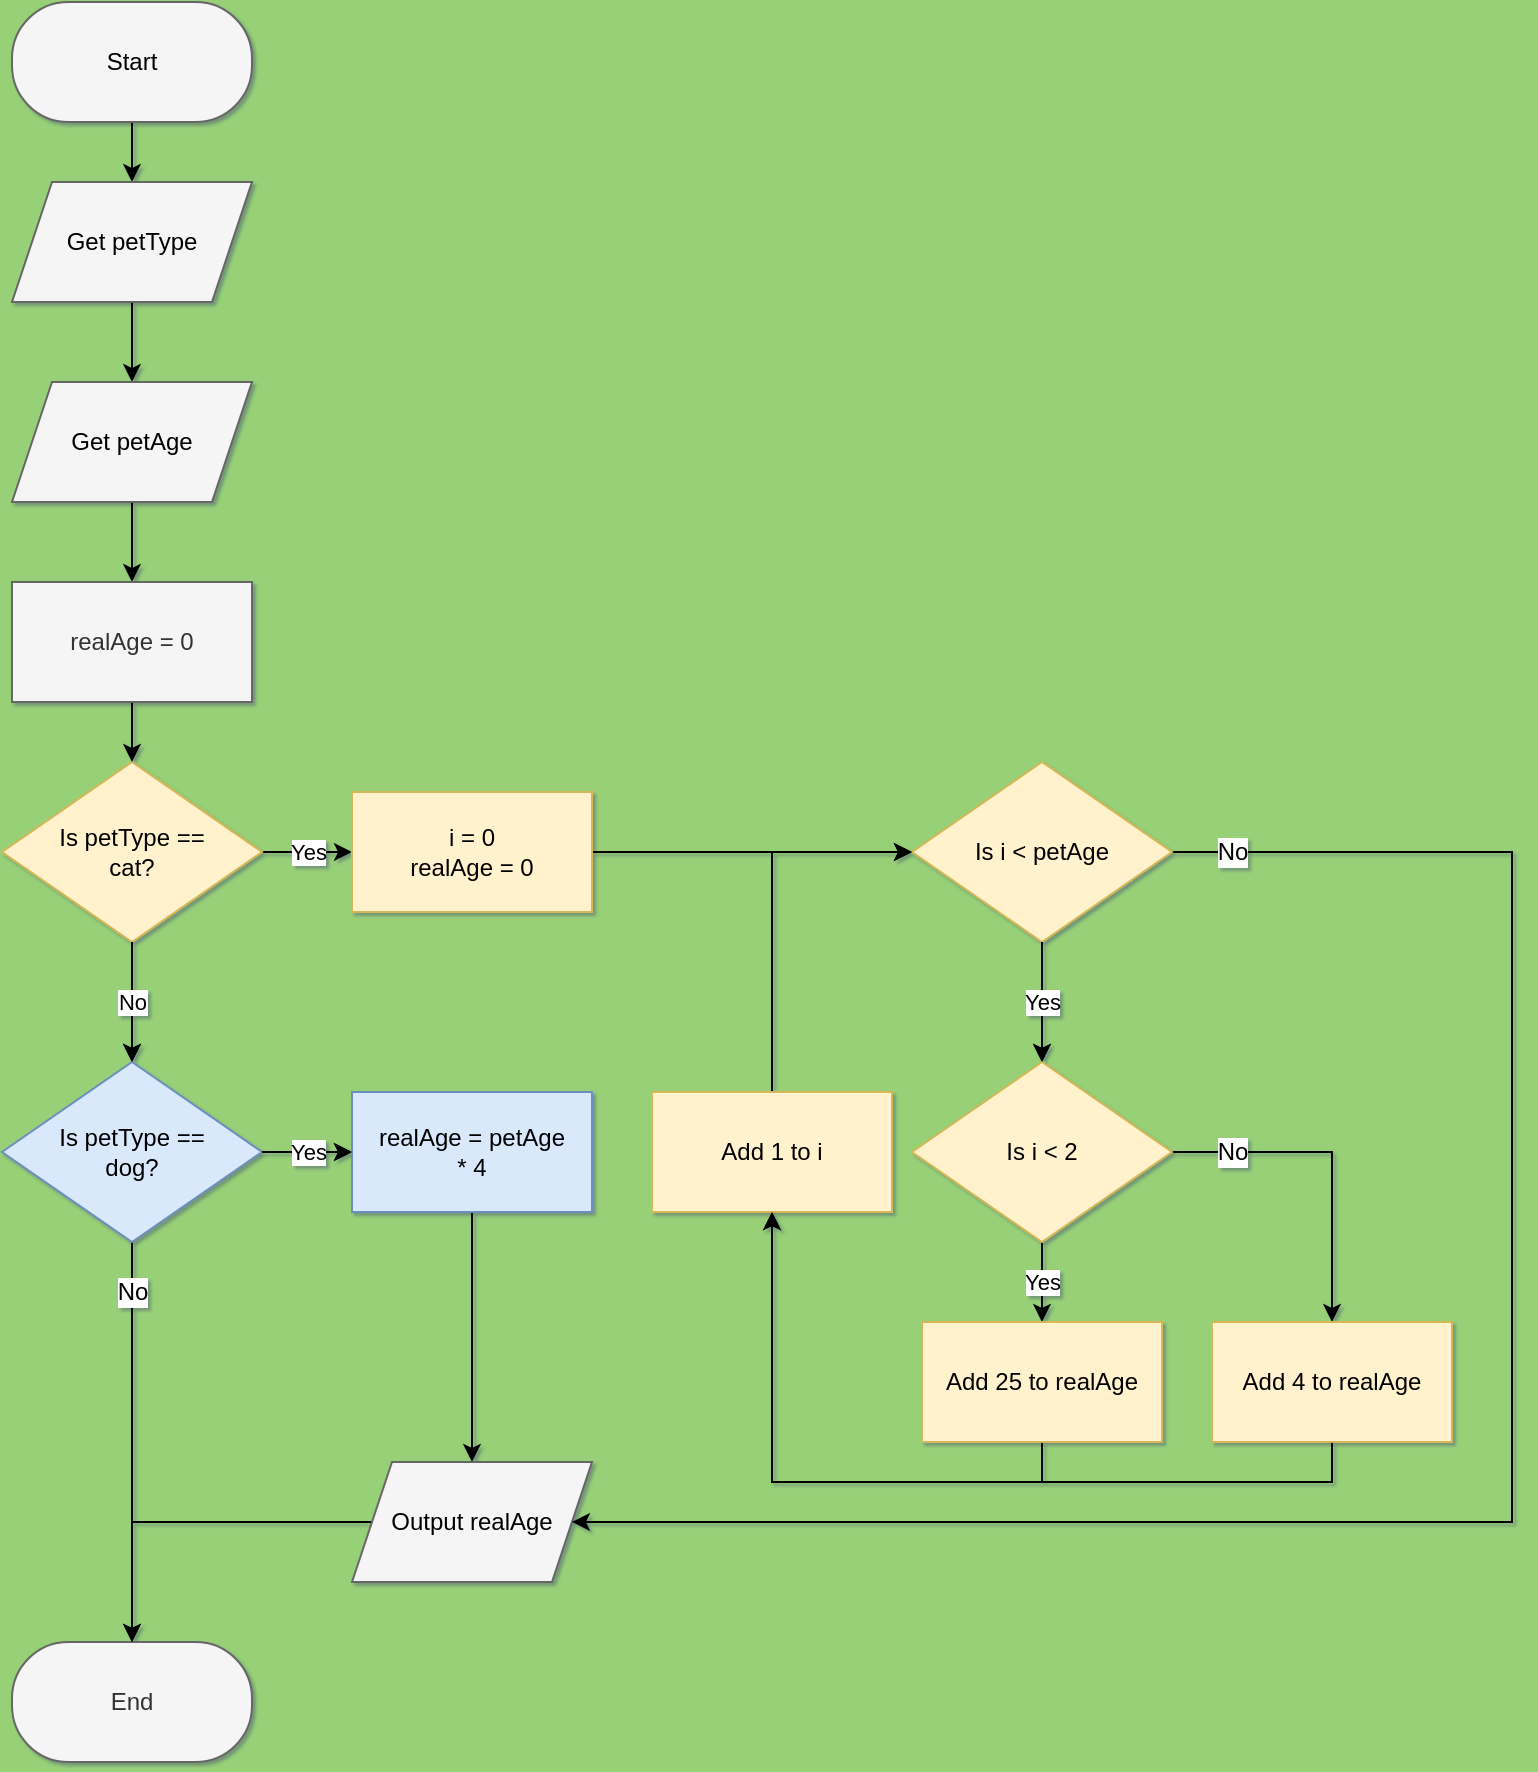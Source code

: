 <mxfile>
    <diagram name="Page-1" id="dNH2lgzFV1OV_xQoo7PK">
        <mxGraphModel dx="1078" dy="551" grid="1" gridSize="10" guides="1" tooltips="1" connect="1" arrows="1" fold="1" page="1" pageScale="1" pageWidth="827" pageHeight="1169" background="#97D077" math="0" shadow="1">
            <root>
                <mxCell id="0"/>
                <mxCell id="1" parent="0"/>
                <mxCell id="sxhaSrY762Fc3aGaRnKX-9" style="edgeStyle=orthogonalEdgeStyle;rounded=0;orthogonalLoop=1;jettySize=auto;html=1;entryX=0.5;entryY=0;entryDx=0;entryDy=0;fontColor=#000000;fillColor=#f5f5f5;strokeColor=#000000;" parent="1" source="sxhaSrY762Fc3aGaRnKX-1" target="sxhaSrY762Fc3aGaRnKX-5" edge="1">
                    <mxGeometry relative="1" as="geometry"/>
                </mxCell>
                <mxCell id="sxhaSrY762Fc3aGaRnKX-1" value="Start" style="rounded=1;whiteSpace=wrap;html=1;arcSize=47;fillColor=#f5f5f5;fontColor=#000000;strokeColor=#666666;" parent="1" vertex="1">
                    <mxGeometry x="41" y="50" width="120" height="60" as="geometry"/>
                </mxCell>
                <mxCell id="sxhaSrY762Fc3aGaRnKX-2" value="End" style="rounded=1;whiteSpace=wrap;html=1;arcSize=47;labelBackgroundColor=none;fillColor=#f5f5f5;strokeColor=#666666;fontColor=#333333;" parent="1" vertex="1">
                    <mxGeometry x="41" y="870" width="120" height="60" as="geometry"/>
                </mxCell>
                <mxCell id="sxhaSrY762Fc3aGaRnKX-11" value="No" style="edgeStyle=orthogonalEdgeStyle;rounded=0;orthogonalLoop=1;jettySize=auto;html=1;entryX=0.5;entryY=0;entryDx=0;entryDy=0;fontColor=#000000;" parent="1" source="sxhaSrY762Fc3aGaRnKX-4" target="sxhaSrY762Fc3aGaRnKX-8" edge="1">
                    <mxGeometry relative="1" as="geometry"/>
                </mxCell>
                <mxCell id="sxhaSrY762Fc3aGaRnKX-27" value="Yes" style="edgeStyle=orthogonalEdgeStyle;rounded=0;orthogonalLoop=1;jettySize=auto;html=1;entryX=0;entryY=0.5;entryDx=0;entryDy=0;fontColor=#000000;labelBackgroundColor=#FFFFFF;strokeColor=#000000;" parent="1" source="sxhaSrY762Fc3aGaRnKX-4" target="sxhaSrY762Fc3aGaRnKX-26" edge="1">
                    <mxGeometry relative="1" as="geometry"/>
                </mxCell>
                <mxCell id="sxhaSrY762Fc3aGaRnKX-4" value="Is petType ==&lt;br&gt;cat?" style="rhombus;whiteSpace=wrap;html=1;fillColor=#fff2cc;strokeColor=#d6b656;fontColor=#000000;" parent="1" vertex="1">
                    <mxGeometry x="36" y="430" width="130" height="90" as="geometry"/>
                </mxCell>
                <mxCell id="sxhaSrY762Fc3aGaRnKX-13" style="edgeStyle=orthogonalEdgeStyle;rounded=0;orthogonalLoop=1;jettySize=auto;html=1;entryX=0.5;entryY=0;entryDx=0;entryDy=0;fontColor=#000000;fillColor=#f5f5f5;strokeColor=#000000;" parent="1" source="sxhaSrY762Fc3aGaRnKX-5" target="sxhaSrY762Fc3aGaRnKX-12" edge="1">
                    <mxGeometry relative="1" as="geometry"/>
                </mxCell>
                <mxCell id="sxhaSrY762Fc3aGaRnKX-5" value="Get petType" style="shape=parallelogram;perimeter=parallelogramPerimeter;whiteSpace=wrap;html=1;fixedSize=1;fillColor=#f5f5f5;fontColor=#000000;strokeColor=#666666;" parent="1" vertex="1">
                    <mxGeometry x="41" y="140" width="120" height="60" as="geometry"/>
                </mxCell>
                <mxCell id="sxhaSrY762Fc3aGaRnKX-18" value="Yes" style="edgeStyle=orthogonalEdgeStyle;rounded=0;orthogonalLoop=1;jettySize=auto;html=1;entryX=0;entryY=0.5;entryDx=0;entryDy=0;fontColor=#000000;" parent="1" source="sxhaSrY762Fc3aGaRnKX-8" target="sxhaSrY762Fc3aGaRnKX-16" edge="1">
                    <mxGeometry relative="1" as="geometry"/>
                </mxCell>
                <mxCell id="sxhaSrY762Fc3aGaRnKX-22" value="" style="edgeStyle=orthogonalEdgeStyle;rounded=0;orthogonalLoop=1;jettySize=auto;html=1;entryX=0.5;entryY=0;entryDx=0;entryDy=0;fontColor=#000000;strokeColor=#000000;" parent="1" source="sxhaSrY762Fc3aGaRnKX-8" target="sxhaSrY762Fc3aGaRnKX-2" edge="1">
                    <mxGeometry relative="1" as="geometry"/>
                </mxCell>
                <mxCell id="sxhaSrY762Fc3aGaRnKX-8" value="Is petType ==&lt;br&gt;dog?" style="rhombus;whiteSpace=wrap;html=1;fillColor=#dae8fc;strokeColor=#6c8ebf;fontColor=#000000;" parent="1" vertex="1">
                    <mxGeometry x="36" y="580" width="130" height="90" as="geometry"/>
                </mxCell>
                <mxCell id="8" style="edgeStyle=none;html=1;entryX=0.5;entryY=0;entryDx=0;entryDy=0;labelBackgroundColor=#FFFFFF;strokeColor=#000000;fontColor=#000000;" edge="1" parent="1" source="sxhaSrY762Fc3aGaRnKX-12" target="7">
                    <mxGeometry relative="1" as="geometry"/>
                </mxCell>
                <mxCell id="sxhaSrY762Fc3aGaRnKX-12" value="Get petAge" style="shape=parallelogram;perimeter=parallelogramPerimeter;whiteSpace=wrap;html=1;fixedSize=1;fillColor=#f5f5f5;fontColor=#000000;strokeColor=#666666;" parent="1" vertex="1">
                    <mxGeometry x="41" y="240" width="120" height="60" as="geometry"/>
                </mxCell>
                <mxCell id="sxhaSrY762Fc3aGaRnKX-21" style="edgeStyle=orthogonalEdgeStyle;rounded=0;orthogonalLoop=1;jettySize=auto;html=1;entryX=0.5;entryY=0;entryDx=0;entryDy=0;fontColor=#000000;strokeColor=#000000;" parent="1" source="sxhaSrY762Fc3aGaRnKX-16" target="sxhaSrY762Fc3aGaRnKX-19" edge="1">
                    <mxGeometry relative="1" as="geometry"/>
                </mxCell>
                <mxCell id="sxhaSrY762Fc3aGaRnKX-16" value="realAge = petAge&lt;br&gt;* 4" style="rounded=0;whiteSpace=wrap;html=1;fillColor=#dae8fc;strokeColor=#6c8ebf;fontColor=#000000;" parent="1" vertex="1">
                    <mxGeometry x="211" y="595" width="120" height="60" as="geometry"/>
                </mxCell>
                <mxCell id="sxhaSrY762Fc3aGaRnKX-43" style="edgeStyle=orthogonalEdgeStyle;rounded=0;orthogonalLoop=1;jettySize=auto;html=1;entryX=0.5;entryY=0;entryDx=0;entryDy=0;fontColor=#000000;strokeColor=#000000;" parent="1" source="sxhaSrY762Fc3aGaRnKX-19" target="sxhaSrY762Fc3aGaRnKX-2" edge="1">
                    <mxGeometry relative="1" as="geometry"/>
                </mxCell>
                <mxCell id="sxhaSrY762Fc3aGaRnKX-19" value="Output realAge" style="shape=parallelogram;perimeter=parallelogramPerimeter;whiteSpace=wrap;html=1;fixedSize=1;fillColor=#f5f5f5;fontColor=#000000;strokeColor=#666666;" parent="1" vertex="1">
                    <mxGeometry x="211" y="780" width="120" height="60" as="geometry"/>
                </mxCell>
                <mxCell id="sxhaSrY762Fc3aGaRnKX-31" value="Yes" style="edgeStyle=orthogonalEdgeStyle;rounded=0;orthogonalLoop=1;jettySize=auto;html=1;entryX=0.5;entryY=0;entryDx=0;entryDy=0;fontColor=#000000;" parent="1" source="sxhaSrY762Fc3aGaRnKX-25" target="sxhaSrY762Fc3aGaRnKX-30" edge="1">
                    <mxGeometry relative="1" as="geometry"/>
                </mxCell>
                <mxCell id="sxhaSrY762Fc3aGaRnKX-47" style="edgeStyle=orthogonalEdgeStyle;rounded=0;orthogonalLoop=1;jettySize=auto;html=1;entryX=1;entryY=0.5;entryDx=0;entryDy=0;fontColor=#000000;strokeColor=#000000;" parent="1" source="sxhaSrY762Fc3aGaRnKX-25" target="sxhaSrY762Fc3aGaRnKX-19" edge="1">
                    <mxGeometry relative="1" as="geometry">
                        <Array as="points">
                            <mxPoint x="791" y="475"/>
                            <mxPoint x="791" y="810"/>
                        </Array>
                    </mxGeometry>
                </mxCell>
                <mxCell id="sxhaSrY762Fc3aGaRnKX-25" value="Is i &amp;lt; petAge" style="rhombus;whiteSpace=wrap;html=1;fillColor=#fff2cc;strokeColor=#d6b656;fontColor=#000000;" parent="1" vertex="1">
                    <mxGeometry x="491" y="430" width="130" height="90" as="geometry"/>
                </mxCell>
                <mxCell id="sxhaSrY762Fc3aGaRnKX-28" style="edgeStyle=orthogonalEdgeStyle;rounded=0;orthogonalLoop=1;jettySize=auto;html=1;entryX=0;entryY=0.5;entryDx=0;entryDy=0;fontColor=#000000;strokeColor=#000000;" parent="1" source="sxhaSrY762Fc3aGaRnKX-26" target="sxhaSrY762Fc3aGaRnKX-25" edge="1">
                    <mxGeometry relative="1" as="geometry"/>
                </mxCell>
                <mxCell id="sxhaSrY762Fc3aGaRnKX-26" value="i = 0&lt;br&gt;realAge = 0" style="rounded=0;whiteSpace=wrap;html=1;fillColor=#fff2cc;strokeColor=#d6b656;fontColor=#000000;" parent="1" vertex="1">
                    <mxGeometry x="211" y="445" width="120" height="60" as="geometry"/>
                </mxCell>
                <mxCell id="sxhaSrY762Fc3aGaRnKX-33" value="Yes" style="edgeStyle=orthogonalEdgeStyle;rounded=0;orthogonalLoop=1;jettySize=auto;html=1;entryX=0.5;entryY=0;entryDx=0;entryDy=0;fontColor=#000000;labelBackgroundColor=#FFFFFF;strokeColor=#000000;" parent="1" source="sxhaSrY762Fc3aGaRnKX-30" target="sxhaSrY762Fc3aGaRnKX-32" edge="1">
                    <mxGeometry relative="1" as="geometry"/>
                </mxCell>
                <mxCell id="sxhaSrY762Fc3aGaRnKX-40" value="" style="edgeStyle=orthogonalEdgeStyle;rounded=0;orthogonalLoop=1;jettySize=auto;html=1;entryX=0.5;entryY=0;entryDx=0;entryDy=0;fontColor=#000000;strokeColor=#000000;" parent="1" source="sxhaSrY762Fc3aGaRnKX-30" target="sxhaSrY762Fc3aGaRnKX-38" edge="1">
                    <mxGeometry relative="1" as="geometry"/>
                </mxCell>
                <mxCell id="sxhaSrY762Fc3aGaRnKX-30" value="Is i &amp;lt; 2" style="rhombus;whiteSpace=wrap;html=1;fillColor=#fff2cc;strokeColor=#d6b656;fontColor=#000000;" parent="1" vertex="1">
                    <mxGeometry x="491" y="580" width="130" height="90" as="geometry"/>
                </mxCell>
                <mxCell id="sxhaSrY762Fc3aGaRnKX-37" style="edgeStyle=orthogonalEdgeStyle;rounded=0;orthogonalLoop=1;jettySize=auto;html=1;entryX=0.5;entryY=1;entryDx=0;entryDy=0;fontColor=#000000;strokeColor=#000000;" parent="1" source="sxhaSrY762Fc3aGaRnKX-32" target="sxhaSrY762Fc3aGaRnKX-35" edge="1">
                    <mxGeometry relative="1" as="geometry">
                        <Array as="points">
                            <mxPoint x="556" y="790"/>
                            <mxPoint x="421" y="790"/>
                        </Array>
                    </mxGeometry>
                </mxCell>
                <mxCell id="sxhaSrY762Fc3aGaRnKX-32" value="Add 25 to realAge" style="rounded=0;whiteSpace=wrap;html=1;fillColor=#fff2cc;strokeColor=#d6b656;fontColor=#000000;" parent="1" vertex="1">
                    <mxGeometry x="496" y="710" width="120" height="60" as="geometry"/>
                </mxCell>
                <mxCell id="sxhaSrY762Fc3aGaRnKX-36" style="edgeStyle=orthogonalEdgeStyle;rounded=0;orthogonalLoop=1;jettySize=auto;html=1;entryX=0;entryY=0.5;entryDx=0;entryDy=0;fontColor=#000000;strokeColor=#000000;" parent="1" source="sxhaSrY762Fc3aGaRnKX-35" target="sxhaSrY762Fc3aGaRnKX-25" edge="1">
                    <mxGeometry relative="1" as="geometry">
                        <Array as="points">
                            <mxPoint x="421" y="475"/>
                        </Array>
                    </mxGeometry>
                </mxCell>
                <mxCell id="sxhaSrY762Fc3aGaRnKX-35" value="Add 1 to i" style="rounded=0;whiteSpace=wrap;html=1;fillColor=#fff2cc;strokeColor=#d6b656;fontColor=#000000;" parent="1" vertex="1">
                    <mxGeometry x="361" y="595" width="120" height="60" as="geometry"/>
                </mxCell>
                <mxCell id="sxhaSrY762Fc3aGaRnKX-41" style="edgeStyle=orthogonalEdgeStyle;rounded=0;orthogonalLoop=1;jettySize=auto;html=1;entryX=0.5;entryY=1;entryDx=0;entryDy=0;fontColor=#000000;strokeColor=#000000;" parent="1" source="sxhaSrY762Fc3aGaRnKX-38" target="sxhaSrY762Fc3aGaRnKX-35" edge="1">
                    <mxGeometry relative="1" as="geometry">
                        <Array as="points">
                            <mxPoint x="701" y="790"/>
                            <mxPoint x="421" y="790"/>
                        </Array>
                    </mxGeometry>
                </mxCell>
                <mxCell id="sxhaSrY762Fc3aGaRnKX-38" value="Add 4 to realAge" style="rounded=0;whiteSpace=wrap;html=1;fillColor=#fff2cc;strokeColor=#d6b656;fontColor=#000000;" parent="1" vertex="1">
                    <mxGeometry x="641" y="710" width="120" height="60" as="geometry"/>
                </mxCell>
                <mxCell id="sxhaSrY762Fc3aGaRnKX-50" value="No" style="text;html=1;align=center;verticalAlign=middle;resizable=0;points=[];autosize=1;fillColor=none;labelBackgroundColor=#FFFFFF;fontColor=#000000;" parent="1" vertex="1">
                    <mxGeometry x="81" y="680" width="40" height="30" as="geometry"/>
                </mxCell>
                <mxCell id="sxhaSrY762Fc3aGaRnKX-48" value="No" style="text;html=1;align=center;verticalAlign=middle;resizable=0;points=[];autosize=1;strokeColor=none;fillColor=none;labelBorderColor=none;labelBackgroundColor=default;fontColor=#000000;" parent="1" vertex="1">
                    <mxGeometry x="631" y="460" width="40" height="30" as="geometry"/>
                </mxCell>
                <mxCell id="sxhaSrY762Fc3aGaRnKX-51" value="No" style="text;html=1;align=center;verticalAlign=middle;resizable=0;points=[];autosize=1;strokeColor=none;fillColor=none;labelBackgroundColor=default;fontColor=#000000;" parent="1" vertex="1">
                    <mxGeometry x="631" y="610" width="40" height="30" as="geometry"/>
                </mxCell>
                <mxCell id="2" value="No" style="text;html=1;align=center;verticalAlign=middle;resizable=0;points=[];autosize=1;strokeColor=none;fillColor=none;labelBorderColor=none;labelBackgroundColor=#FFFFFF;fontColor=#000000;" vertex="1" parent="1">
                    <mxGeometry x="631" y="460" width="40" height="30" as="geometry"/>
                </mxCell>
                <mxCell id="3" value="No" style="edgeStyle=orthogonalEdgeStyle;rounded=0;orthogonalLoop=1;jettySize=auto;html=1;entryX=0.5;entryY=0;entryDx=0;entryDy=0;fontColor=#000000;labelBackgroundColor=#FFFFFF;strokeColor=#000000;" edge="1" parent="1">
                    <mxGeometry relative="1" as="geometry">
                        <mxPoint x="101" y="520" as="sourcePoint"/>
                        <mxPoint x="101" y="580" as="targetPoint"/>
                    </mxGeometry>
                </mxCell>
                <mxCell id="4" value="Yes" style="edgeStyle=orthogonalEdgeStyle;rounded=0;orthogonalLoop=1;jettySize=auto;html=1;entryX=0;entryY=0.5;entryDx=0;entryDy=0;fontColor=#000000;labelBackgroundColor=#FFFFFF;strokeColor=#000000;" edge="1" parent="1">
                    <mxGeometry relative="1" as="geometry">
                        <mxPoint x="166" y="625" as="sourcePoint"/>
                        <mxPoint x="211" y="625" as="targetPoint"/>
                    </mxGeometry>
                </mxCell>
                <mxCell id="5" value="Yes" style="edgeStyle=orthogonalEdgeStyle;rounded=0;orthogonalLoop=1;jettySize=auto;html=1;entryX=0.5;entryY=0;entryDx=0;entryDy=0;fontColor=#000000;labelBackgroundColor=#FFFFFF;strokeColor=#000000;" edge="1" parent="1">
                    <mxGeometry relative="1" as="geometry">
                        <mxPoint x="556" y="520" as="sourcePoint"/>
                        <mxPoint x="556" y="580" as="targetPoint"/>
                    </mxGeometry>
                </mxCell>
                <mxCell id="6" value="No" style="text;html=1;align=center;verticalAlign=middle;resizable=0;points=[];autosize=1;strokeColor=none;fillColor=none;labelBackgroundColor=#FFFFFF;fontColor=#000000;" vertex="1" parent="1">
                    <mxGeometry x="631" y="610" width="40" height="30" as="geometry"/>
                </mxCell>
                <mxCell id="9" style="edgeStyle=none;html=1;entryX=0.5;entryY=0;entryDx=0;entryDy=0;labelBackgroundColor=#FFFFFF;strokeColor=#000000;fontColor=#000000;" edge="1" parent="1" source="7" target="sxhaSrY762Fc3aGaRnKX-4">
                    <mxGeometry relative="1" as="geometry"/>
                </mxCell>
                <mxCell id="7" value="realAge = 0" style="rounded=0;whiteSpace=wrap;html=1;fillColor=#f5f5f5;strokeColor=#666666;fontColor=#333333;" vertex="1" parent="1">
                    <mxGeometry x="41" y="340" width="120" height="60" as="geometry"/>
                </mxCell>
            </root>
        </mxGraphModel>
    </diagram>
</mxfile>